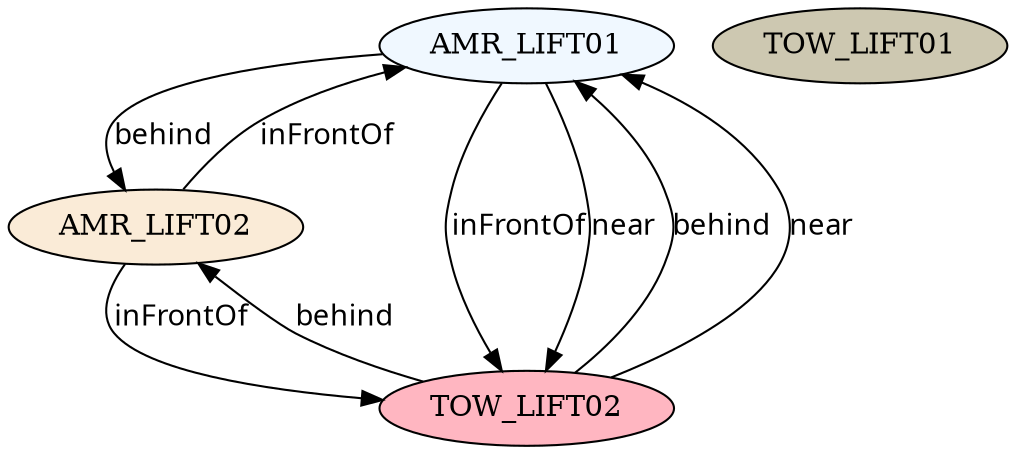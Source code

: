 // The Scene Graph
digraph {
	node [fillcolor=aliceblue style=filled]
	0 [label=AMR_LIFT01]
	node [fillcolor=antiquewhite style=filled]
	1 [label=AMR_LIFT02]
	node [fillcolor=cornsilk3 style=filled]
	2 [label=TOW_LIFT01]
	node [fillcolor=lightpink style=filled]
	3 [label=TOW_LIFT02]
	edge [color=black fontname=Sans style=filled]
	0 -> 1 [label=behind]
	0 -> 3 [label=inFrontOf]
	0 -> 3 [label=near]
	1 -> 0 [label=inFrontOf]
	1 -> 3 [label=inFrontOf]
	3 -> 0 [label=behind]
	3 -> 0 [label=near]
	3 -> 1 [label=behind]
}
